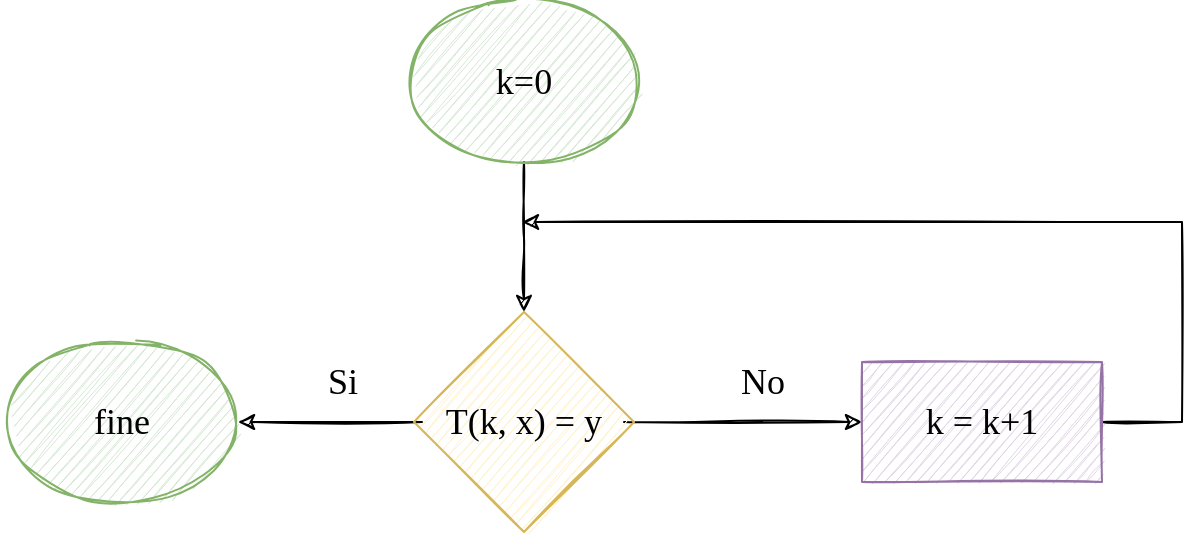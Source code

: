 <mxfile version="15.9.6" type="device"><diagram id="JP0gBPxypD-B3swmiFSp" name="Page-1"><mxGraphModel dx="1422" dy="745" grid="1" gridSize="10" guides="1" tooltips="1" connect="1" arrows="1" fold="1" page="1" pageScale="1" pageWidth="827" pageHeight="1169" math="0" shadow="0"><root><mxCell id="0"/><mxCell id="1" parent="0"/><mxCell id="-W8e4OslXIXU3TgRTyBF-17" value="No" style="edgeStyle=orthogonalEdgeStyle;rounded=0;sketch=1;orthogonalLoop=1;jettySize=auto;html=1;fontFamily=Maven Pro;fontSize=18;fontSource=https%3A%2F%2Ffonts.googleapis.com%2Fcss%3Ffamily%3DMaven%2BPro;labelBackgroundColor=none;" parent="1" edge="1"><mxGeometry x="0.16" y="20" relative="1" as="geometry"><mxPoint x="570" y="400" as="targetPoint"/><mxPoint x="451" y="400" as="sourcePoint"/><mxPoint as="offset"/></mxGeometry></mxCell><mxCell id="n0hH2AQ7OlATCGSQbL68-4" value="" style="edgeStyle=orthogonalEdgeStyle;rounded=0;sketch=1;orthogonalLoop=1;jettySize=auto;html=1;endArrow=none;endFill=0;startArrow=classic;startFill=1;fontFamily=Maven Pro;fontSize=18;exitX=0.5;exitY=0;exitDx=0;exitDy=0;fontSource=https%3A%2F%2Ffonts.googleapis.com%2Fcss%3Ffamily%3DMaven%2BPro;" parent="1" source="FAYm38oAfivJVahgd5jm-5" edge="1"><mxGeometry relative="1" as="geometry"><mxPoint x="401" y="270" as="targetPoint"/><mxPoint x="401" y="350" as="sourcePoint"/></mxGeometry></mxCell><mxCell id="-W8e4OslXIXU3TgRTyBF-18" value="Si" style="edgeStyle=orthogonalEdgeStyle;rounded=0;sketch=1;orthogonalLoop=1;jettySize=auto;html=1;fontFamily=Maven Pro;fontSize=18;startArrow=classic;startFill=1;endArrow=none;endFill=0;fontSource=https%3A%2F%2Ffonts.googleapis.com%2Fcss%3Ffamily%3DMaven%2BPro;labelBackgroundColor=none;" parent="1" edge="1"><mxGeometry x="0.13" y="20" relative="1" as="geometry"><mxPoint x="350" y="400" as="targetPoint"/><mxPoint x="258" y="400" as="sourcePoint"/><mxPoint as="offset"/></mxGeometry></mxCell><mxCell id="FAYm38oAfivJVahgd5jm-1" value="fine" style="ellipse;whiteSpace=wrap;html=1;fontFamily=Maven Pro;fontSize=18;sketch=1;fillColor=#d5e8d4;strokeColor=#82b366;fontSource=https%3A%2F%2Ffonts.googleapis.com%2Fcss%3Ffamily%3DMaven%2BPro;" parent="1" vertex="1"><mxGeometry x="140" y="360" width="120" height="80" as="geometry"/></mxCell><mxCell id="FAYm38oAfivJVahgd5jm-4" style="edgeStyle=orthogonalEdgeStyle;rounded=0;sketch=1;orthogonalLoop=1;jettySize=auto;html=1;fontFamily=Maven Pro;fontSize=18;startArrow=none;startFill=0;endArrow=classic;endFill=1;fontSource=https%3A%2F%2Ffonts.googleapis.com%2Fcss%3Ffamily%3DMaven%2BPro;" parent="1" source="FAYm38oAfivJVahgd5jm-2" edge="1"><mxGeometry relative="1" as="geometry"><mxPoint x="400" y="300" as="targetPoint"/><Array as="points"><mxPoint x="730" y="400"/><mxPoint x="730" y="300"/></Array></mxGeometry></mxCell><mxCell id="FAYm38oAfivJVahgd5jm-2" value="k = k+1" style="rounded=0;whiteSpace=wrap;html=1;sketch=1;fontFamily=Maven Pro;fontSize=18;fillColor=#e1d5e7;strokeColor=#9673a6;fontSource=https%3A%2F%2Ffonts.googleapis.com%2Fcss%3Ffamily%3DMaven%2BPro;" parent="1" vertex="1"><mxGeometry x="570" y="370" width="120" height="60" as="geometry"/></mxCell><mxCell id="FAYm38oAfivJVahgd5jm-3" value="k=0" style="ellipse;whiteSpace=wrap;html=1;fontFamily=Maven Pro;fontSize=18;sketch=1;fillColor=#d5e8d4;strokeColor=#82b366;fontSource=https%3A%2F%2Ffonts.googleapis.com%2Fcss%3Ffamily%3DMaven%2BPro;" parent="1" vertex="1"><mxGeometry x="341" y="190" width="120" height="80" as="geometry"/></mxCell><mxCell id="FAYm38oAfivJVahgd5jm-5" value="T(k, x) = y" style="rhombus;whiteSpace=wrap;html=1;sketch=1;fontFamily=Maven Pro;fontSize=18;fillColor=#fff2cc;strokeColor=#d6b656;fontSource=https%3A%2F%2Ffonts.googleapis.com%2Fcss%3Ffamily%3DMaven%2BPro;" parent="1" vertex="1"><mxGeometry x="346" y="345" width="110" height="110" as="geometry"/></mxCell></root></mxGraphModel></diagram></mxfile>